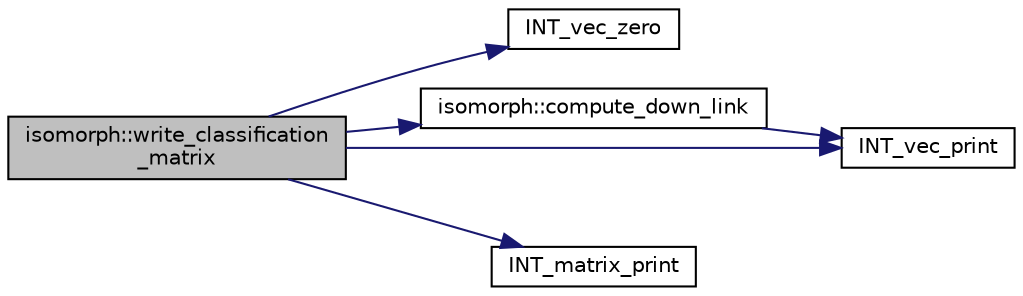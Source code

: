 digraph "isomorph::write_classification_matrix"
{
  edge [fontname="Helvetica",fontsize="10",labelfontname="Helvetica",labelfontsize="10"];
  node [fontname="Helvetica",fontsize="10",shape=record];
  rankdir="LR";
  Node15443 [label="isomorph::write_classification\l_matrix",height=0.2,width=0.4,color="black", fillcolor="grey75", style="filled", fontcolor="black"];
  Node15443 -> Node15444 [color="midnightblue",fontsize="10",style="solid",fontname="Helvetica"];
  Node15444 [label="INT_vec_zero",height=0.2,width=0.4,color="black", fillcolor="white", style="filled",URL="$df/dbf/sajeeb_8_c.html#aa8c9c7977203577026080f546fe4980f"];
  Node15443 -> Node15445 [color="midnightblue",fontsize="10",style="solid",fontname="Helvetica"];
  Node15445 [label="isomorph::compute_down_link",height=0.2,width=0.4,color="black", fillcolor="white", style="filled",URL="$d3/d5f/classisomorph.html#a9f716e514c393f61e57c93638e2778d1"];
  Node15445 -> Node15446 [color="midnightblue",fontsize="10",style="solid",fontname="Helvetica"];
  Node15446 [label="INT_vec_print",height=0.2,width=0.4,color="black", fillcolor="white", style="filled",URL="$df/dbf/sajeeb_8_c.html#a79a5901af0b47dd0d694109543c027fe"];
  Node15443 -> Node15446 [color="midnightblue",fontsize="10",style="solid",fontname="Helvetica"];
  Node15443 -> Node15447 [color="midnightblue",fontsize="10",style="solid",fontname="Helvetica"];
  Node15447 [label="INT_matrix_print",height=0.2,width=0.4,color="black", fillcolor="white", style="filled",URL="$d5/db4/io__and__os_8h.html#afd4180a24bef3a2b584668a4eaf607ff"];
}
